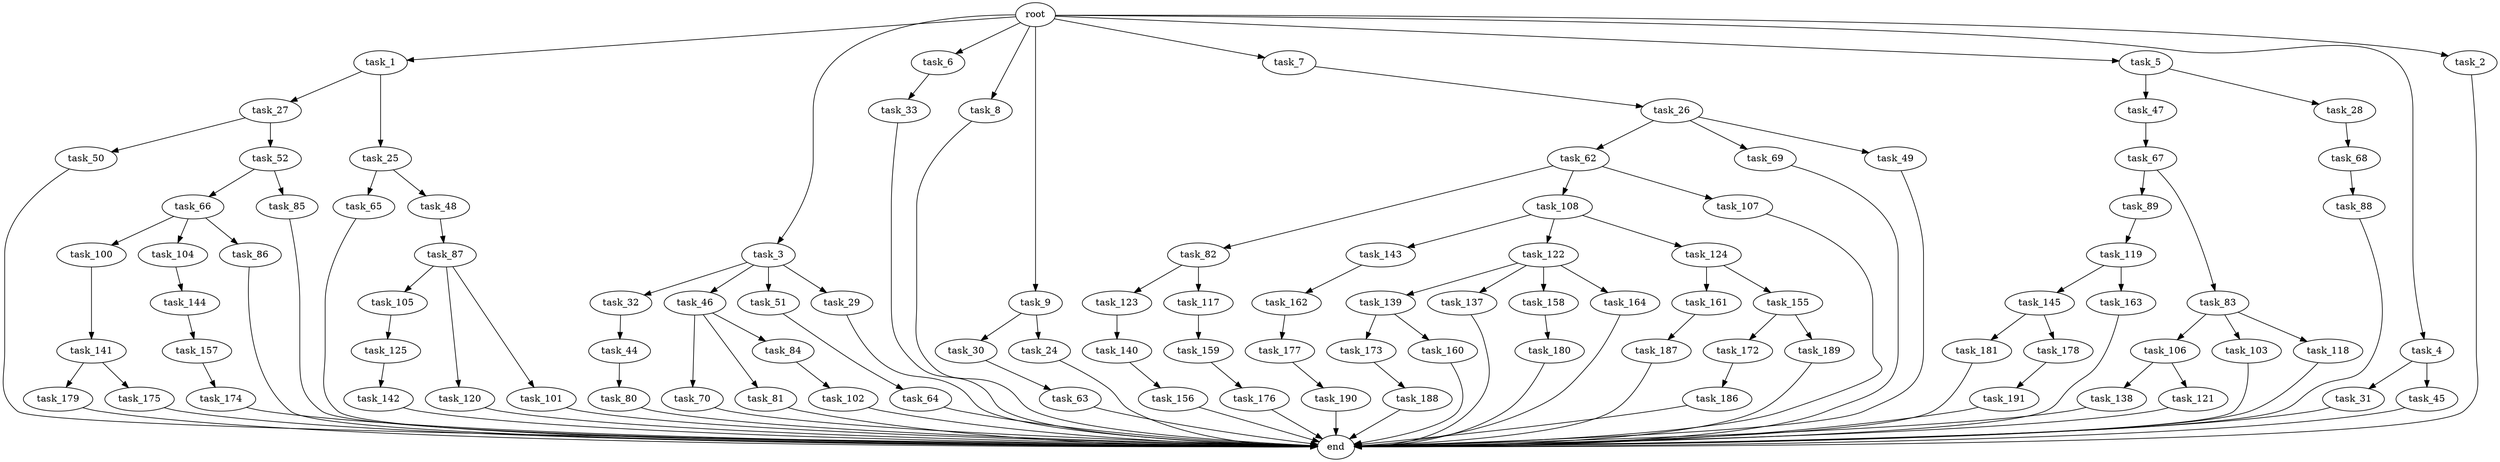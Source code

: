 digraph G {
  task_100 [size="214748364800.000000"];
  task_31 [size="137438953472.000000"];
  task_33 [size="34359738368.000000"];
  task_47 [size="858993459200.000000"];
  task_62 [size="420906795008.000000"];
  task_157 [size="695784701952.000000"];
  task_106 [size="214748364800.000000"];
  task_177 [size="420906795008.000000"];
  task_102 [size="214748364800.000000"];
  task_32 [size="309237645312.000000"];
  task_159 [size="214748364800.000000"];
  task_123 [size="549755813888.000000"];
  task_30 [size="695784701952.000000"];
  end [size="0.000000"];
  task_27 [size="34359738368.000000"];
  task_125 [size="137438953472.000000"];
  task_104 [size="214748364800.000000"];
  task_138 [size="137438953472.000000"];
  task_143 [size="420906795008.000000"];
  task_70 [size="549755813888.000000"];
  task_122 [size="420906795008.000000"];
  task_1 [size="1024.000000"];
  task_66 [size="214748364800.000000"];
  task_173 [size="549755813888.000000"];
  task_3 [size="1024.000000"];
  task_6 [size="1024.000000"];
  task_161 [size="858993459200.000000"];
  task_119 [size="137438953472.000000"];
  task_85 [size="214748364800.000000"];
  task_160 [size="549755813888.000000"];
  task_26 [size="34359738368.000000"];
  task_8 [size="1024.000000"];
  task_141 [size="695784701952.000000"];
  task_25 [size="34359738368.000000"];
  task_145 [size="695784701952.000000"];
  task_46 [size="309237645312.000000"];
  task_188 [size="77309411328.000000"];
  task_51 [size="309237645312.000000"];
  task_28 [size="858993459200.000000"];
  task_9 [size="1024.000000"];
  task_68 [size="695784701952.000000"];
  task_105 [size="137438953472.000000"];
  task_67 [size="858993459200.000000"];
  task_29 [size="309237645312.000000"];
  task_176 [size="549755813888.000000"];
  task_179 [size="858993459200.000000"];
  task_82 [size="420906795008.000000"];
  task_139 [size="549755813888.000000"];
  task_64 [size="549755813888.000000"];
  task_140 [size="77309411328.000000"];
  task_191 [size="77309411328.000000"];
  task_180 [size="695784701952.000000"];
  task_108 [size="420906795008.000000"];
  task_65 [size="137438953472.000000"];
  task_120 [size="137438953472.000000"];
  task_45 [size="137438953472.000000"];
  task_155 [size="858993459200.000000"];
  task_81 [size="549755813888.000000"];
  task_69 [size="420906795008.000000"];
  task_89 [size="34359738368.000000"];
  task_186 [size="858993459200.000000"];
  task_121 [size="137438953472.000000"];
  task_84 [size="549755813888.000000"];
  task_175 [size="858993459200.000000"];
  task_117 [size="549755813888.000000"];
  task_137 [size="549755813888.000000"];
  task_172 [size="77309411328.000000"];
  task_189 [size="77309411328.000000"];
  task_158 [size="549755813888.000000"];
  task_187 [size="549755813888.000000"];
  task_107 [size="420906795008.000000"];
  task_88 [size="77309411328.000000"];
  task_48 [size="137438953472.000000"];
  task_83 [size="34359738368.000000"];
  task_7 [size="1024.000000"];
  task_50 [size="34359738368.000000"];
  task_103 [size="214748364800.000000"];
  task_24 [size="695784701952.000000"];
  task_118 [size="214748364800.000000"];
  task_5 [size="1024.000000"];
  task_164 [size="549755813888.000000"];
  root [size="0.000000"];
  task_49 [size="420906795008.000000"];
  task_124 [size="420906795008.000000"];
  task_156 [size="695784701952.000000"];
  task_44 [size="549755813888.000000"];
  task_163 [size="695784701952.000000"];
  task_80 [size="549755813888.000000"];
  task_142 [size="77309411328.000000"];
  task_181 [size="420906795008.000000"];
  task_87 [size="549755813888.000000"];
  task_101 [size="137438953472.000000"];
  task_52 [size="34359738368.000000"];
  task_144 [size="214748364800.000000"];
  task_4 [size="1024.000000"];
  task_174 [size="77309411328.000000"];
  task_63 [size="77309411328.000000"];
  task_190 [size="77309411328.000000"];
  task_86 [size="214748364800.000000"];
  task_2 [size="1024.000000"];
  task_178 [size="420906795008.000000"];
  task_162 [size="420906795008.000000"];

  task_100 -> task_141 [size="679477248.000000"];
  task_31 -> end [size="1.000000"];
  task_33 -> end [size="1.000000"];
  task_47 -> task_67 [size="838860800.000000"];
  task_62 -> task_82 [size="411041792.000000"];
  task_62 -> task_107 [size="411041792.000000"];
  task_62 -> task_108 [size="411041792.000000"];
  task_157 -> task_174 [size="75497472.000000"];
  task_106 -> task_138 [size="134217728.000000"];
  task_106 -> task_121 [size="134217728.000000"];
  task_177 -> task_190 [size="75497472.000000"];
  task_102 -> end [size="1.000000"];
  task_32 -> task_44 [size="536870912.000000"];
  task_159 -> task_176 [size="536870912.000000"];
  task_123 -> task_140 [size="75497472.000000"];
  task_30 -> task_63 [size="75497472.000000"];
  task_27 -> task_50 [size="33554432.000000"];
  task_27 -> task_52 [size="33554432.000000"];
  task_125 -> task_142 [size="75497472.000000"];
  task_104 -> task_144 [size="209715200.000000"];
  task_138 -> end [size="1.000000"];
  task_143 -> task_162 [size="411041792.000000"];
  task_70 -> end [size="1.000000"];
  task_122 -> task_137 [size="536870912.000000"];
  task_122 -> task_139 [size="536870912.000000"];
  task_122 -> task_164 [size="536870912.000000"];
  task_122 -> task_158 [size="536870912.000000"];
  task_1 -> task_27 [size="33554432.000000"];
  task_1 -> task_25 [size="33554432.000000"];
  task_66 -> task_100 [size="209715200.000000"];
  task_66 -> task_86 [size="209715200.000000"];
  task_66 -> task_104 [size="209715200.000000"];
  task_173 -> task_188 [size="75497472.000000"];
  task_3 -> task_46 [size="301989888.000000"];
  task_3 -> task_32 [size="301989888.000000"];
  task_3 -> task_29 [size="301989888.000000"];
  task_3 -> task_51 [size="301989888.000000"];
  task_6 -> task_33 [size="33554432.000000"];
  task_161 -> task_187 [size="536870912.000000"];
  task_119 -> task_145 [size="679477248.000000"];
  task_119 -> task_163 [size="679477248.000000"];
  task_85 -> end [size="1.000000"];
  task_160 -> end [size="1.000000"];
  task_26 -> task_62 [size="411041792.000000"];
  task_26 -> task_69 [size="411041792.000000"];
  task_26 -> task_49 [size="411041792.000000"];
  task_8 -> end [size="1.000000"];
  task_141 -> task_179 [size="838860800.000000"];
  task_141 -> task_175 [size="838860800.000000"];
  task_25 -> task_48 [size="134217728.000000"];
  task_25 -> task_65 [size="134217728.000000"];
  task_145 -> task_178 [size="411041792.000000"];
  task_145 -> task_181 [size="411041792.000000"];
  task_46 -> task_81 [size="536870912.000000"];
  task_46 -> task_70 [size="536870912.000000"];
  task_46 -> task_84 [size="536870912.000000"];
  task_188 -> end [size="1.000000"];
  task_51 -> task_64 [size="536870912.000000"];
  task_28 -> task_68 [size="679477248.000000"];
  task_9 -> task_24 [size="679477248.000000"];
  task_9 -> task_30 [size="679477248.000000"];
  task_68 -> task_88 [size="75497472.000000"];
  task_105 -> task_125 [size="134217728.000000"];
  task_67 -> task_83 [size="33554432.000000"];
  task_67 -> task_89 [size="33554432.000000"];
  task_29 -> end [size="1.000000"];
  task_176 -> end [size="1.000000"];
  task_179 -> end [size="1.000000"];
  task_82 -> task_117 [size="536870912.000000"];
  task_82 -> task_123 [size="536870912.000000"];
  task_139 -> task_173 [size="536870912.000000"];
  task_139 -> task_160 [size="536870912.000000"];
  task_64 -> end [size="1.000000"];
  task_140 -> task_156 [size="679477248.000000"];
  task_191 -> end [size="1.000000"];
  task_180 -> end [size="1.000000"];
  task_108 -> task_122 [size="411041792.000000"];
  task_108 -> task_124 [size="411041792.000000"];
  task_108 -> task_143 [size="411041792.000000"];
  task_65 -> end [size="1.000000"];
  task_120 -> end [size="1.000000"];
  task_45 -> end [size="1.000000"];
  task_155 -> task_189 [size="75497472.000000"];
  task_155 -> task_172 [size="75497472.000000"];
  task_81 -> end [size="1.000000"];
  task_69 -> end [size="1.000000"];
  task_89 -> task_119 [size="134217728.000000"];
  task_186 -> end [size="1.000000"];
  task_121 -> end [size="1.000000"];
  task_84 -> task_102 [size="209715200.000000"];
  task_175 -> end [size="1.000000"];
  task_117 -> task_159 [size="209715200.000000"];
  task_137 -> end [size="1.000000"];
  task_172 -> task_186 [size="838860800.000000"];
  task_189 -> end [size="1.000000"];
  task_158 -> task_180 [size="679477248.000000"];
  task_187 -> end [size="1.000000"];
  task_107 -> end [size="1.000000"];
  task_88 -> end [size="1.000000"];
  task_48 -> task_87 [size="536870912.000000"];
  task_83 -> task_103 [size="209715200.000000"];
  task_83 -> task_106 [size="209715200.000000"];
  task_83 -> task_118 [size="209715200.000000"];
  task_7 -> task_26 [size="33554432.000000"];
  task_50 -> end [size="1.000000"];
  task_103 -> end [size="1.000000"];
  task_24 -> end [size="1.000000"];
  task_118 -> end [size="1.000000"];
  task_5 -> task_28 [size="838860800.000000"];
  task_5 -> task_47 [size="838860800.000000"];
  task_164 -> end [size="1.000000"];
  root -> task_9 [size="1.000000"];
  root -> task_5 [size="1.000000"];
  root -> task_7 [size="1.000000"];
  root -> task_2 [size="1.000000"];
  root -> task_1 [size="1.000000"];
  root -> task_8 [size="1.000000"];
  root -> task_4 [size="1.000000"];
  root -> task_3 [size="1.000000"];
  root -> task_6 [size="1.000000"];
  task_49 -> end [size="1.000000"];
  task_124 -> task_161 [size="838860800.000000"];
  task_124 -> task_155 [size="838860800.000000"];
  task_156 -> end [size="1.000000"];
  task_44 -> task_80 [size="536870912.000000"];
  task_163 -> end [size="1.000000"];
  task_80 -> end [size="1.000000"];
  task_142 -> end [size="1.000000"];
  task_181 -> end [size="1.000000"];
  task_87 -> task_101 [size="134217728.000000"];
  task_87 -> task_105 [size="134217728.000000"];
  task_87 -> task_120 [size="134217728.000000"];
  task_101 -> end [size="1.000000"];
  task_52 -> task_66 [size="209715200.000000"];
  task_52 -> task_85 [size="209715200.000000"];
  task_144 -> task_157 [size="679477248.000000"];
  task_4 -> task_31 [size="134217728.000000"];
  task_4 -> task_45 [size="134217728.000000"];
  task_174 -> end [size="1.000000"];
  task_63 -> end [size="1.000000"];
  task_190 -> end [size="1.000000"];
  task_86 -> end [size="1.000000"];
  task_2 -> end [size="1.000000"];
  task_178 -> task_191 [size="75497472.000000"];
  task_162 -> task_177 [size="411041792.000000"];
}
